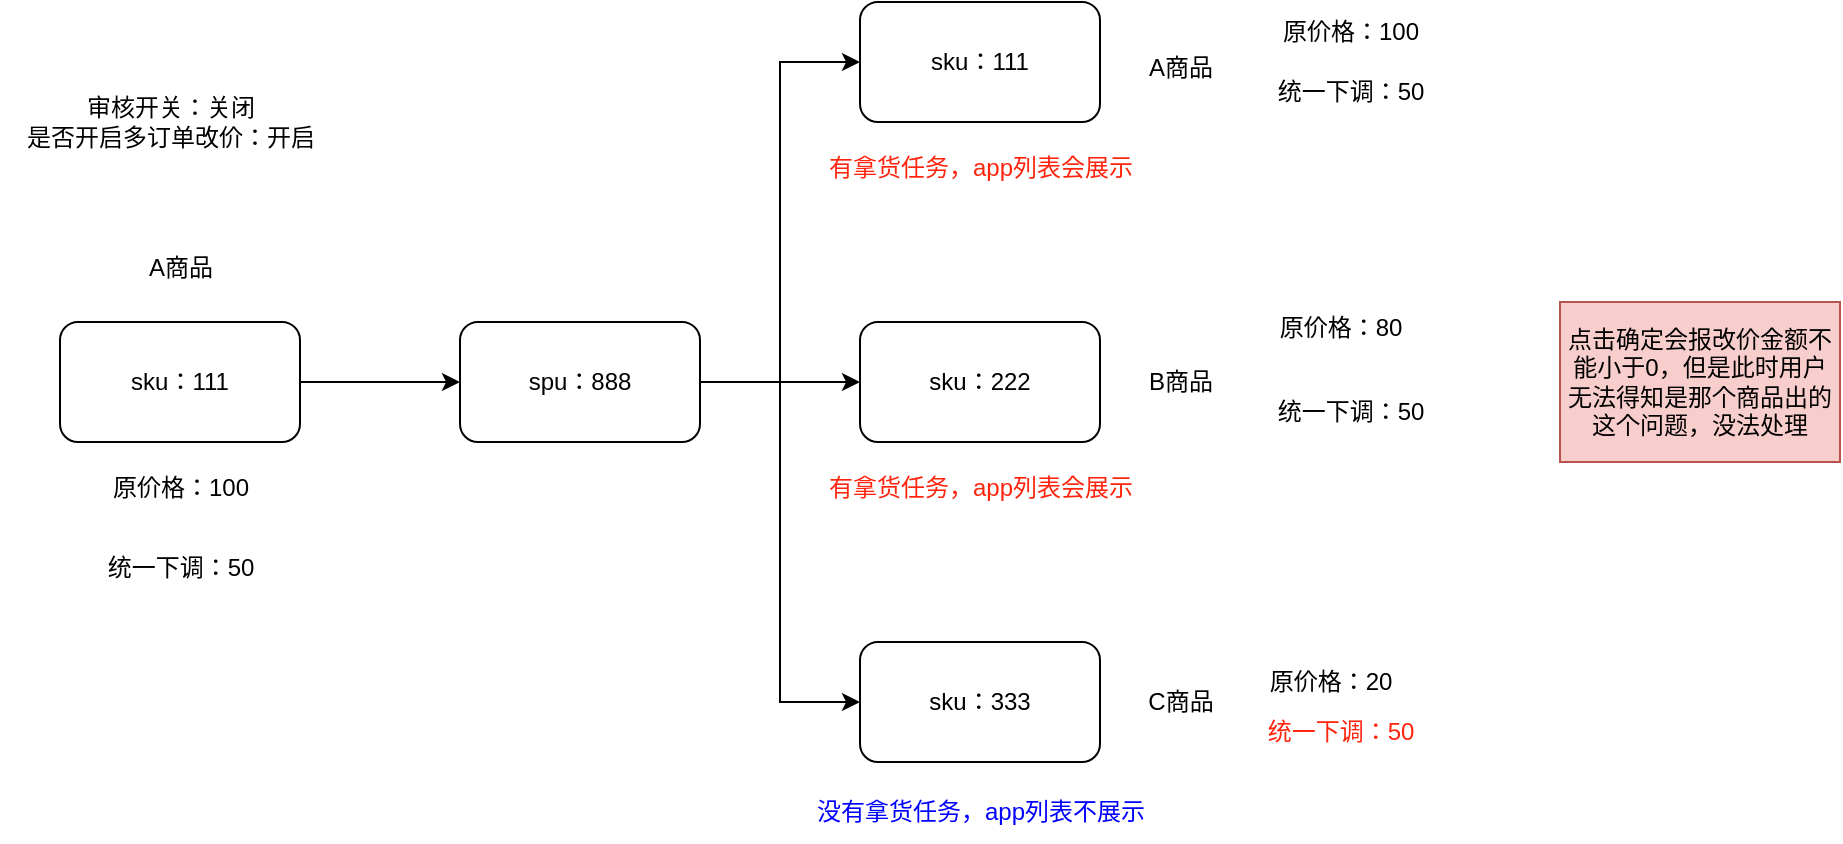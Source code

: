 <mxfile version="22.1.0" type="github">
  <diagram name="Page-1" id="c7558073-3199-34d8-9f00-42111426c3f3">
    <mxGraphModel dx="1050" dy="542" grid="1" gridSize="10" guides="1" tooltips="1" connect="1" arrows="1" fold="1" page="1" pageScale="1" pageWidth="826" pageHeight="1169" background="none" math="0" shadow="0">
      <root>
        <mxCell id="0" />
        <mxCell id="1" parent="0" />
        <mxCell id="UuuZd9-V1-vwiIQ46xdc-4" value="" style="edgeStyle=orthogonalEdgeStyle;rounded=0;orthogonalLoop=1;jettySize=auto;html=1;" edge="1" parent="1" source="UuuZd9-V1-vwiIQ46xdc-1" target="UuuZd9-V1-vwiIQ46xdc-3">
          <mxGeometry relative="1" as="geometry" />
        </mxCell>
        <mxCell id="UuuZd9-V1-vwiIQ46xdc-1" value="sku：111" style="rounded=1;whiteSpace=wrap;html=1;" vertex="1" parent="1">
          <mxGeometry x="140" y="390" width="120" height="60" as="geometry" />
        </mxCell>
        <mxCell id="UuuZd9-V1-vwiIQ46xdc-2" value="A商品" style="text;html=1;align=center;verticalAlign=middle;resizable=0;points=[];autosize=1;strokeColor=none;fillColor=none;" vertex="1" parent="1">
          <mxGeometry x="170" y="348" width="60" height="30" as="geometry" />
        </mxCell>
        <mxCell id="UuuZd9-V1-vwiIQ46xdc-18" style="edgeStyle=orthogonalEdgeStyle;rounded=0;orthogonalLoop=1;jettySize=auto;html=1;entryX=0;entryY=0.5;entryDx=0;entryDy=0;" edge="1" parent="1" source="UuuZd9-V1-vwiIQ46xdc-3" target="UuuZd9-V1-vwiIQ46xdc-9">
          <mxGeometry relative="1" as="geometry" />
        </mxCell>
        <mxCell id="UuuZd9-V1-vwiIQ46xdc-19" style="edgeStyle=orthogonalEdgeStyle;rounded=0;orthogonalLoop=1;jettySize=auto;html=1;entryX=0;entryY=0.5;entryDx=0;entryDy=0;" edge="1" parent="1" source="UuuZd9-V1-vwiIQ46xdc-3" target="UuuZd9-V1-vwiIQ46xdc-7">
          <mxGeometry relative="1" as="geometry" />
        </mxCell>
        <mxCell id="UuuZd9-V1-vwiIQ46xdc-23" style="edgeStyle=orthogonalEdgeStyle;rounded=0;orthogonalLoop=1;jettySize=auto;html=1;entryX=0;entryY=0.5;entryDx=0;entryDy=0;" edge="1" parent="1" source="UuuZd9-V1-vwiIQ46xdc-3" target="UuuZd9-V1-vwiIQ46xdc-11">
          <mxGeometry relative="1" as="geometry" />
        </mxCell>
        <mxCell id="UuuZd9-V1-vwiIQ46xdc-3" value="spu：888" style="rounded=1;whiteSpace=wrap;html=1;" vertex="1" parent="1">
          <mxGeometry x="340" y="390" width="120" height="60" as="geometry" />
        </mxCell>
        <mxCell id="UuuZd9-V1-vwiIQ46xdc-5" value="原价格：100" style="text;html=1;align=center;verticalAlign=middle;resizable=0;points=[];autosize=1;strokeColor=none;fillColor=none;" vertex="1" parent="1">
          <mxGeometry x="155" y="458" width="90" height="30" as="geometry" />
        </mxCell>
        <mxCell id="UuuZd9-V1-vwiIQ46xdc-6" value="统一下调：50" style="text;html=1;align=center;verticalAlign=middle;resizable=0;points=[];autosize=1;strokeColor=none;fillColor=none;" vertex="1" parent="1">
          <mxGeometry x="150" y="498" width="100" height="30" as="geometry" />
        </mxCell>
        <mxCell id="UuuZd9-V1-vwiIQ46xdc-7" value="sku：222" style="rounded=1;whiteSpace=wrap;html=1;" vertex="1" parent="1">
          <mxGeometry x="540" y="390" width="120" height="60" as="geometry" />
        </mxCell>
        <mxCell id="UuuZd9-V1-vwiIQ46xdc-9" value="sku：111" style="rounded=1;whiteSpace=wrap;html=1;" vertex="1" parent="1">
          <mxGeometry x="540" y="230" width="120" height="60" as="geometry" />
        </mxCell>
        <mxCell id="UuuZd9-V1-vwiIQ46xdc-11" value="sku：333" style="rounded=1;whiteSpace=wrap;html=1;" vertex="1" parent="1">
          <mxGeometry x="540" y="550" width="120" height="60" as="geometry" />
        </mxCell>
        <mxCell id="UuuZd9-V1-vwiIQ46xdc-12" value="A商品" style="text;html=1;align=center;verticalAlign=middle;resizable=0;points=[];autosize=1;strokeColor=none;fillColor=none;" vertex="1" parent="1">
          <mxGeometry x="670" y="248" width="60" height="30" as="geometry" />
        </mxCell>
        <mxCell id="UuuZd9-V1-vwiIQ46xdc-13" value="B商品" style="text;html=1;align=center;verticalAlign=middle;resizable=0;points=[];autosize=1;strokeColor=none;fillColor=none;" vertex="1" parent="1">
          <mxGeometry x="670" y="405" width="60" height="30" as="geometry" />
        </mxCell>
        <mxCell id="UuuZd9-V1-vwiIQ46xdc-16" value="C商品" style="text;html=1;align=center;verticalAlign=middle;resizable=0;points=[];autosize=1;strokeColor=none;fillColor=none;" vertex="1" parent="1">
          <mxGeometry x="670" y="565" width="60" height="30" as="geometry" />
        </mxCell>
        <mxCell id="UuuZd9-V1-vwiIQ46xdc-17" value="审核开关：关闭&lt;br&gt;是否开启多订单改价：开启" style="text;html=1;align=center;verticalAlign=middle;resizable=0;points=[];autosize=1;strokeColor=none;fillColor=none;" vertex="1" parent="1">
          <mxGeometry x="110" y="270" width="170" height="40" as="geometry" />
        </mxCell>
        <mxCell id="UuuZd9-V1-vwiIQ46xdc-24" value="原价格：100" style="text;html=1;align=center;verticalAlign=middle;resizable=0;points=[];autosize=1;strokeColor=none;fillColor=none;" vertex="1" parent="1">
          <mxGeometry x="740" y="230" width="90" height="30" as="geometry" />
        </mxCell>
        <mxCell id="UuuZd9-V1-vwiIQ46xdc-25" value="统一下调：50" style="text;html=1;align=center;verticalAlign=middle;resizable=0;points=[];autosize=1;strokeColor=none;fillColor=none;" vertex="1" parent="1">
          <mxGeometry x="735" y="260" width="100" height="30" as="geometry" />
        </mxCell>
        <mxCell id="UuuZd9-V1-vwiIQ46xdc-26" value="原价格：80" style="text;html=1;align=center;verticalAlign=middle;resizable=0;points=[];autosize=1;strokeColor=none;fillColor=none;" vertex="1" parent="1">
          <mxGeometry x="740" y="378" width="80" height="30" as="geometry" />
        </mxCell>
        <mxCell id="UuuZd9-V1-vwiIQ46xdc-27" value="统一下调：50" style="text;html=1;align=center;verticalAlign=middle;resizable=0;points=[];autosize=1;strokeColor=none;fillColor=none;" vertex="1" parent="1">
          <mxGeometry x="735" y="420" width="100" height="30" as="geometry" />
        </mxCell>
        <mxCell id="UuuZd9-V1-vwiIQ46xdc-38" value="原价格：20" style="text;html=1;align=center;verticalAlign=middle;resizable=0;points=[];autosize=1;strokeColor=none;fillColor=none;" vertex="1" parent="1">
          <mxGeometry x="735" y="555" width="80" height="30" as="geometry" />
        </mxCell>
        <mxCell id="UuuZd9-V1-vwiIQ46xdc-39" value="&lt;font color=&quot;#ff250d&quot;&gt;统一下调：50&lt;/font&gt;" style="text;html=1;align=center;verticalAlign=middle;resizable=0;points=[];autosize=1;strokeColor=none;fillColor=none;" vertex="1" parent="1">
          <mxGeometry x="730" y="580" width="100" height="30" as="geometry" />
        </mxCell>
        <mxCell id="UuuZd9-V1-vwiIQ46xdc-41" value="&lt;font color=&quot;#ff250d&quot;&gt;有拿货任务，app列表会展示&lt;/font&gt;" style="text;html=1;align=center;verticalAlign=middle;resizable=0;points=[];autosize=1;strokeColor=none;fillColor=none;" vertex="1" parent="1">
          <mxGeometry x="510" y="298" width="180" height="30" as="geometry" />
        </mxCell>
        <mxCell id="UuuZd9-V1-vwiIQ46xdc-42" value="&lt;font color=&quot;#ff250d&quot;&gt;有拿货任务，app列表会展示&lt;/font&gt;" style="text;html=1;align=center;verticalAlign=middle;resizable=0;points=[];autosize=1;strokeColor=none;fillColor=none;" vertex="1" parent="1">
          <mxGeometry x="510" y="458" width="180" height="30" as="geometry" />
        </mxCell>
        <mxCell id="UuuZd9-V1-vwiIQ46xdc-43" value="&lt;font color=&quot;#0000ff&quot;&gt;没有拿货任务，app列表不展示&lt;/font&gt;" style="text;html=1;align=center;verticalAlign=middle;resizable=0;points=[];autosize=1;strokeColor=none;fillColor=none;" vertex="1" parent="1">
          <mxGeometry x="505" y="620" width="190" height="30" as="geometry" />
        </mxCell>
        <mxCell id="UuuZd9-V1-vwiIQ46xdc-44" value="点击确定会报改价金额不能小于0，但是此时用户无法得知是那个商品出的这个问题，没法处理" style="rounded=0;whiteSpace=wrap;html=1;fillColor=#f8cecc;strokeColor=#b85450;" vertex="1" parent="1">
          <mxGeometry x="890" y="380" width="140" height="80" as="geometry" />
        </mxCell>
      </root>
    </mxGraphModel>
  </diagram>
</mxfile>
